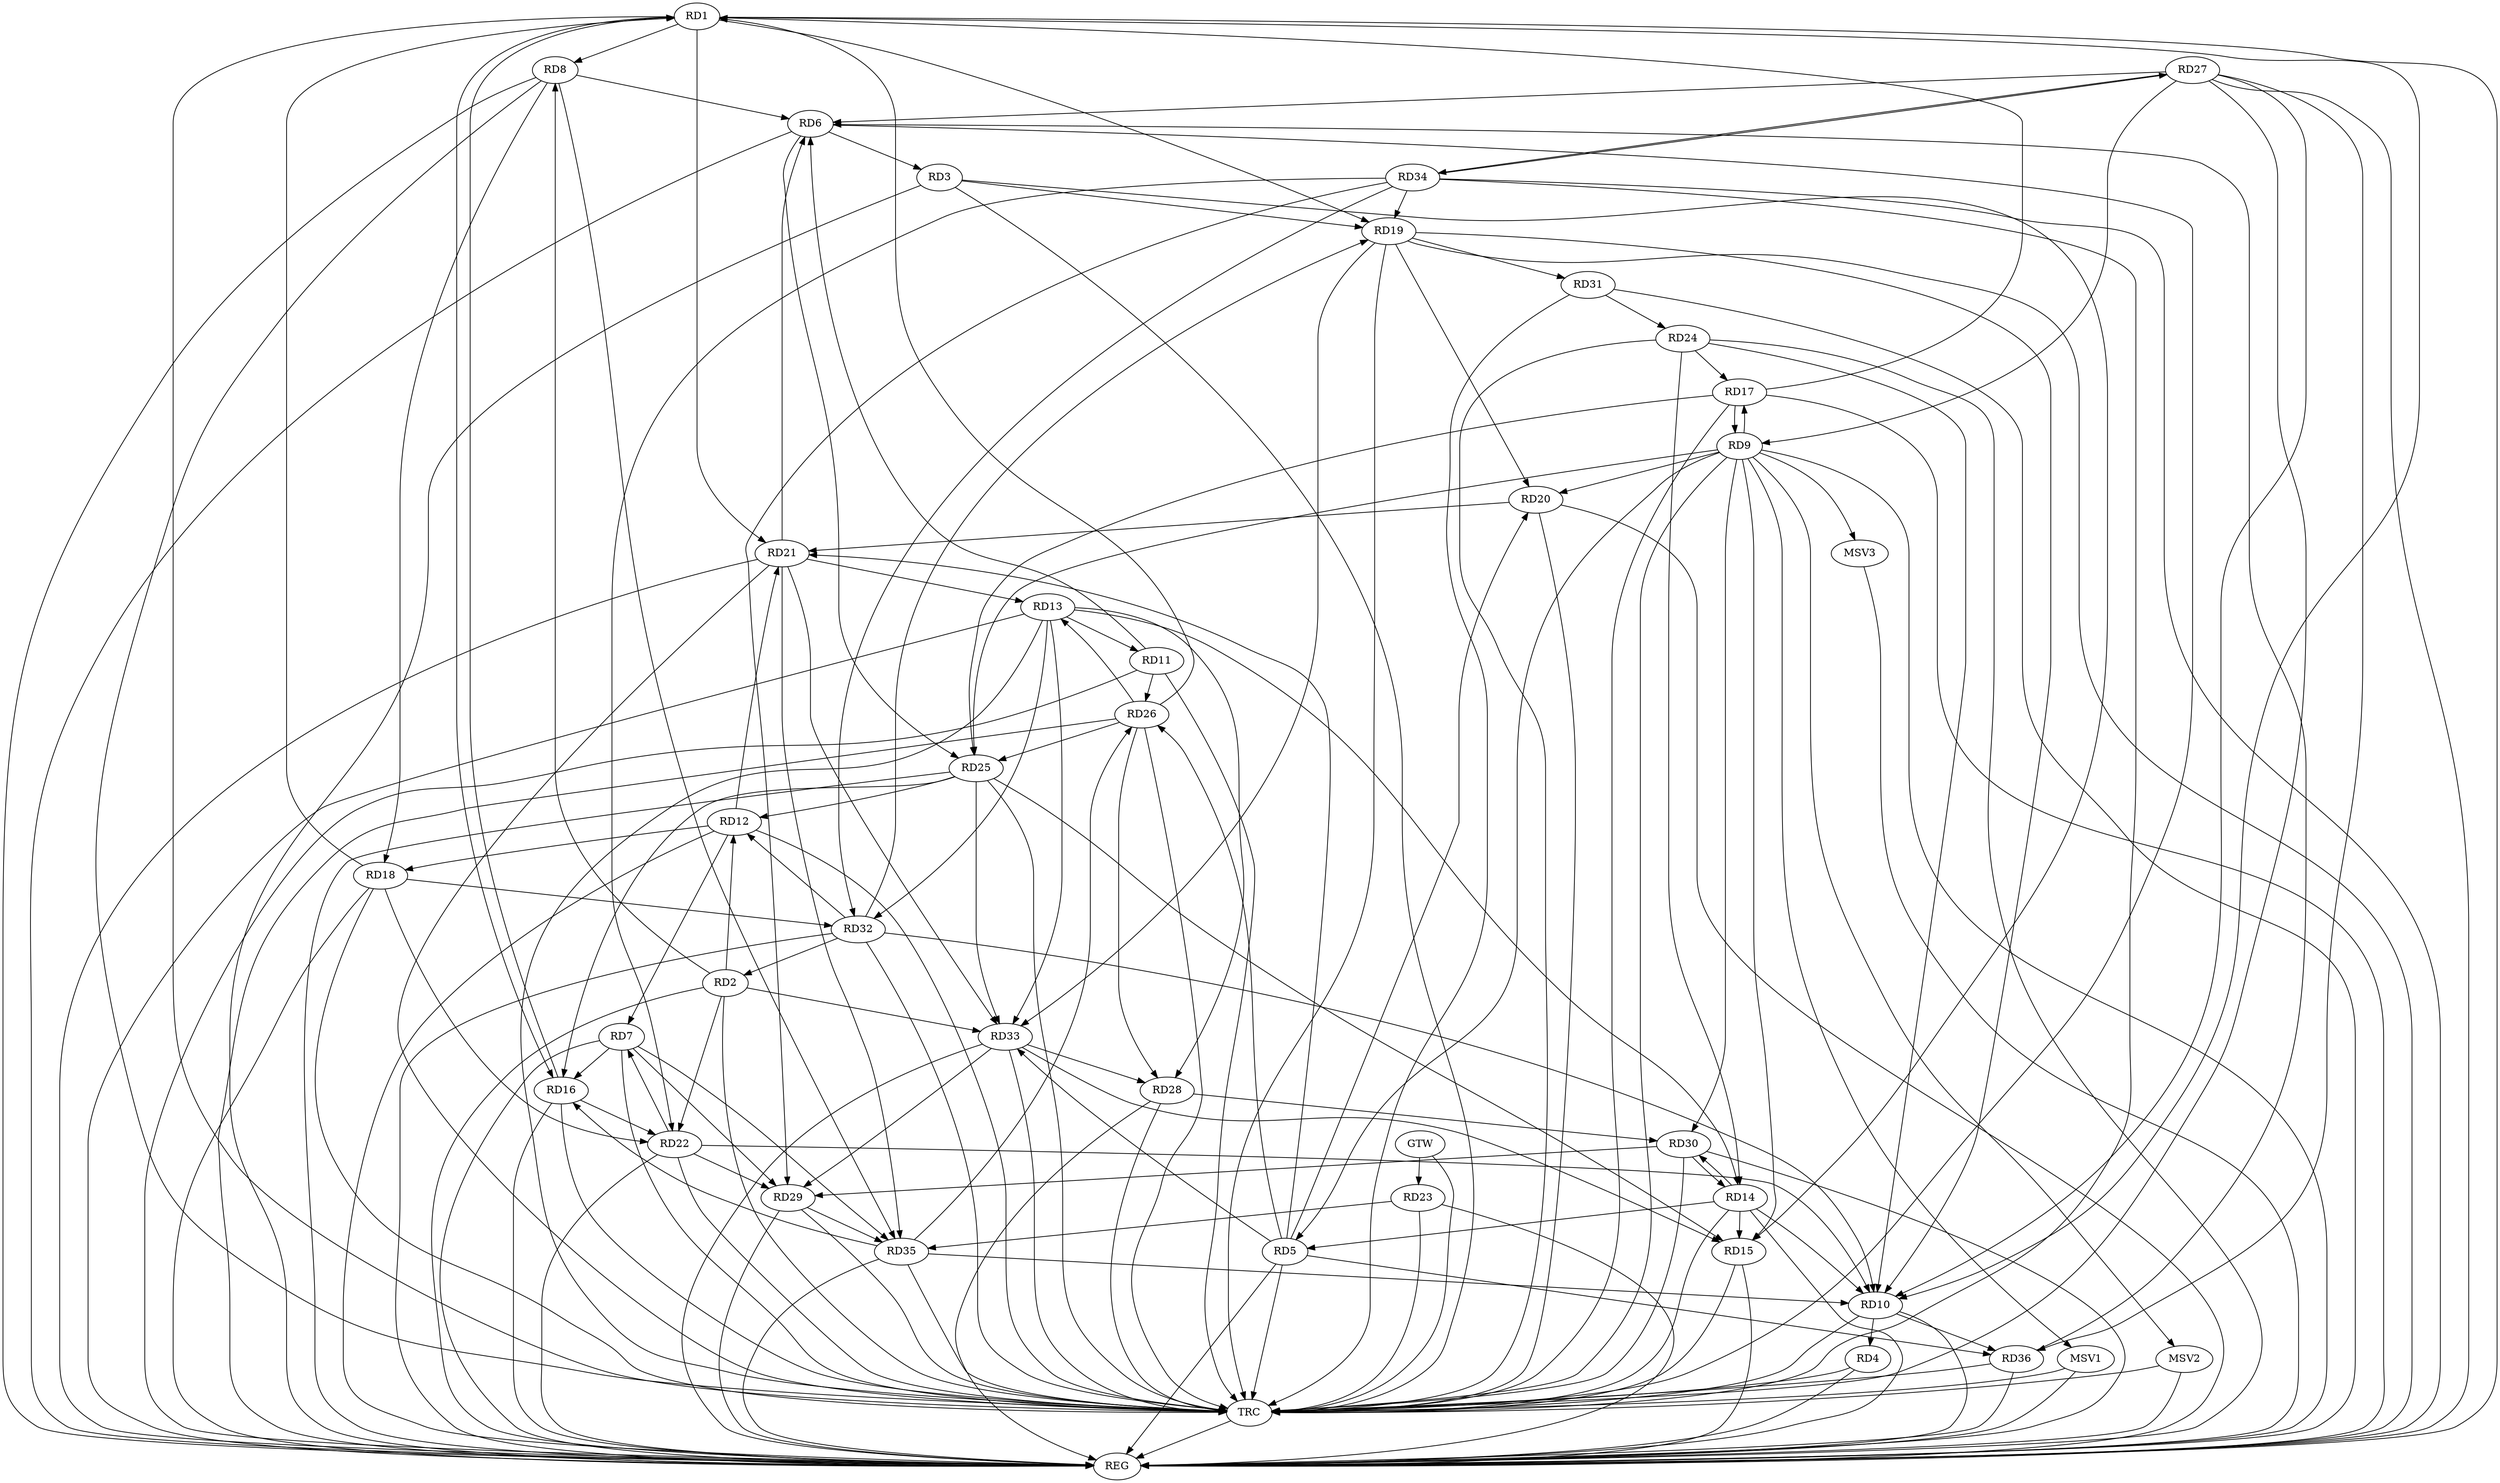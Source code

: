 strict digraph G {
  RD1 [ label="RD1" ];
  RD2 [ label="RD2" ];
  RD3 [ label="RD3" ];
  RD4 [ label="RD4" ];
  RD5 [ label="RD5" ];
  RD6 [ label="RD6" ];
  RD7 [ label="RD7" ];
  RD8 [ label="RD8" ];
  RD9 [ label="RD9" ];
  RD10 [ label="RD10" ];
  RD11 [ label="RD11" ];
  RD12 [ label="RD12" ];
  RD13 [ label="RD13" ];
  RD14 [ label="RD14" ];
  RD15 [ label="RD15" ];
  RD16 [ label="RD16" ];
  RD17 [ label="RD17" ];
  RD18 [ label="RD18" ];
  RD19 [ label="RD19" ];
  RD20 [ label="RD20" ];
  RD21 [ label="RD21" ];
  RD22 [ label="RD22" ];
  RD23 [ label="RD23" ];
  RD24 [ label="RD24" ];
  RD25 [ label="RD25" ];
  RD26 [ label="RD26" ];
  RD27 [ label="RD27" ];
  RD28 [ label="RD28" ];
  RD29 [ label="RD29" ];
  RD30 [ label="RD30" ];
  RD31 [ label="RD31" ];
  RD32 [ label="RD32" ];
  RD33 [ label="RD33" ];
  RD34 [ label="RD34" ];
  RD35 [ label="RD35" ];
  RD36 [ label="RD36" ];
  GTW [ label="GTW" ];
  REG [ label="REG" ];
  TRC [ label="TRC" ];
  MSV1 [ label="MSV1" ];
  MSV2 [ label="MSV2" ];
  MSV3 [ label="MSV3" ];
  RD1 -> RD8;
  RD1 -> RD10;
  RD1 -> RD16;
  RD16 -> RD1;
  RD17 -> RD1;
  RD18 -> RD1;
  RD1 -> RD19;
  RD1 -> RD21;
  RD26 -> RD1;
  RD2 -> RD8;
  RD2 -> RD12;
  RD2 -> RD22;
  RD32 -> RD2;
  RD2 -> RD33;
  RD6 -> RD3;
  RD3 -> RD15;
  RD3 -> RD19;
  RD10 -> RD4;
  RD9 -> RD5;
  RD14 -> RD5;
  RD5 -> RD20;
  RD5 -> RD21;
  RD5 -> RD26;
  RD5 -> RD33;
  RD5 -> RD36;
  RD8 -> RD6;
  RD11 -> RD6;
  RD21 -> RD6;
  RD6 -> RD25;
  RD27 -> RD6;
  RD36 -> RD6;
  RD12 -> RD7;
  RD7 -> RD16;
  RD22 -> RD7;
  RD7 -> RD29;
  RD7 -> RD35;
  RD8 -> RD18;
  RD8 -> RD35;
  RD9 -> RD15;
  RD9 -> RD17;
  RD17 -> RD9;
  RD9 -> RD20;
  RD9 -> RD25;
  RD27 -> RD9;
  RD9 -> RD30;
  RD14 -> RD10;
  RD19 -> RD10;
  RD22 -> RD10;
  RD24 -> RD10;
  RD27 -> RD10;
  RD32 -> RD10;
  RD35 -> RD10;
  RD10 -> RD36;
  RD13 -> RD11;
  RD11 -> RD26;
  RD12 -> RD18;
  RD12 -> RD21;
  RD25 -> RD12;
  RD32 -> RD12;
  RD13 -> RD14;
  RD21 -> RD13;
  RD26 -> RD13;
  RD13 -> RD28;
  RD13 -> RD32;
  RD13 -> RD33;
  RD14 -> RD15;
  RD24 -> RD14;
  RD14 -> RD30;
  RD30 -> RD14;
  RD25 -> RD15;
  RD33 -> RD15;
  RD16 -> RD22;
  RD25 -> RD16;
  RD35 -> RD16;
  RD24 -> RD17;
  RD17 -> RD25;
  RD18 -> RD22;
  RD18 -> RD32;
  RD19 -> RD20;
  RD19 -> RD31;
  RD32 -> RD19;
  RD19 -> RD33;
  RD34 -> RD19;
  RD20 -> RD21;
  RD21 -> RD33;
  RD21 -> RD35;
  RD22 -> RD29;
  RD34 -> RD22;
  RD23 -> RD35;
  RD31 -> RD24;
  RD26 -> RD25;
  RD25 -> RD33;
  RD26 -> RD28;
  RD35 -> RD26;
  RD27 -> RD34;
  RD34 -> RD27;
  RD27 -> RD36;
  RD28 -> RD30;
  RD33 -> RD28;
  RD30 -> RD29;
  RD33 -> RD29;
  RD34 -> RD29;
  RD29 -> RD35;
  RD34 -> RD32;
  GTW -> RD23;
  RD1 -> REG;
  RD2 -> REG;
  RD3 -> REG;
  RD4 -> REG;
  RD5 -> REG;
  RD6 -> REG;
  RD7 -> REG;
  RD8 -> REG;
  RD9 -> REG;
  RD10 -> REG;
  RD11 -> REG;
  RD12 -> REG;
  RD13 -> REG;
  RD14 -> REG;
  RD15 -> REG;
  RD16 -> REG;
  RD17 -> REG;
  RD18 -> REG;
  RD19 -> REG;
  RD20 -> REG;
  RD21 -> REG;
  RD22 -> REG;
  RD23 -> REG;
  RD24 -> REG;
  RD25 -> REG;
  RD26 -> REG;
  RD27 -> REG;
  RD28 -> REG;
  RD29 -> REG;
  RD30 -> REG;
  RD31 -> REG;
  RD32 -> REG;
  RD33 -> REG;
  RD34 -> REG;
  RD35 -> REG;
  RD36 -> REG;
  RD1 -> TRC;
  RD2 -> TRC;
  RD3 -> TRC;
  RD4 -> TRC;
  RD5 -> TRC;
  RD6 -> TRC;
  RD7 -> TRC;
  RD8 -> TRC;
  RD9 -> TRC;
  RD10 -> TRC;
  RD11 -> TRC;
  RD12 -> TRC;
  RD13 -> TRC;
  RD14 -> TRC;
  RD15 -> TRC;
  RD16 -> TRC;
  RD17 -> TRC;
  RD18 -> TRC;
  RD19 -> TRC;
  RD20 -> TRC;
  RD21 -> TRC;
  RD22 -> TRC;
  RD23 -> TRC;
  RD24 -> TRC;
  RD25 -> TRC;
  RD26 -> TRC;
  RD27 -> TRC;
  RD28 -> TRC;
  RD29 -> TRC;
  RD30 -> TRC;
  RD31 -> TRC;
  RD32 -> TRC;
  RD33 -> TRC;
  RD34 -> TRC;
  RD35 -> TRC;
  RD36 -> TRC;
  GTW -> TRC;
  TRC -> REG;
  RD9 -> MSV1;
  MSV1 -> REG;
  MSV1 -> TRC;
  RD9 -> MSV2;
  MSV2 -> REG;
  MSV2 -> TRC;
  RD9 -> MSV3;
  MSV3 -> REG;
}
